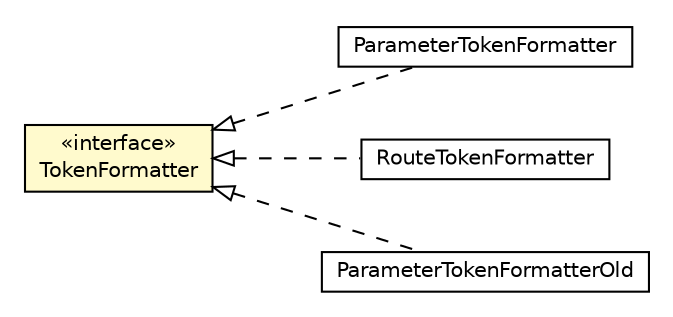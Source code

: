 #!/usr/local/bin/dot
#
# Class diagram 
# Generated by UMLGraph version R5_6-24-gf6e263 (http://www.umlgraph.org/)
#

digraph G {
	edge [fontname="Helvetica",fontsize=10,labelfontname="Helvetica",labelfontsize=10];
	node [fontname="Helvetica",fontsize=10,shape=plaintext];
	nodesep=0.25;
	ranksep=0.5;
	rankdir=LR;
	// com.gwtplatform.mvp.client.proxy.ParameterTokenFormatter
	c385741 [label=<<table title="com.gwtplatform.mvp.client.proxy.ParameterTokenFormatter" border="0" cellborder="1" cellspacing="0" cellpadding="2" port="p" href="./ParameterTokenFormatter.html">
		<tr><td><table border="0" cellspacing="0" cellpadding="1">
<tr><td align="center" balign="center"> ParameterTokenFormatter </td></tr>
		</table></td></tr>
		</table>>, URL="./ParameterTokenFormatter.html", fontname="Helvetica", fontcolor="black", fontsize=10.0];
	// com.gwtplatform.mvp.client.proxy.TokenFormatter
	c385760 [label=<<table title="com.gwtplatform.mvp.client.proxy.TokenFormatter" border="0" cellborder="1" cellspacing="0" cellpadding="2" port="p" bgcolor="lemonChiffon" href="./TokenFormatter.html">
		<tr><td><table border="0" cellspacing="0" cellpadding="1">
<tr><td align="center" balign="center"> &#171;interface&#187; </td></tr>
<tr><td align="center" balign="center"> TokenFormatter </td></tr>
		</table></td></tr>
		</table>>, URL="./TokenFormatter.html", fontname="Helvetica", fontcolor="black", fontsize=10.0];
	// com.gwtplatform.mvp.client.proxy.RouteTokenFormatter
	c385762 [label=<<table title="com.gwtplatform.mvp.client.proxy.RouteTokenFormatter" border="0" cellborder="1" cellspacing="0" cellpadding="2" port="p" href="./RouteTokenFormatter.html">
		<tr><td><table border="0" cellspacing="0" cellpadding="1">
<tr><td align="center" balign="center"> RouteTokenFormatter </td></tr>
		</table></td></tr>
		</table>>, URL="./RouteTokenFormatter.html", fontname="Helvetica", fontcolor="black", fontsize=10.0];
	// com.gwtplatform.mvp.client.proxy.ParameterTokenFormatterOld
	c385778 [label=<<table title="com.gwtplatform.mvp.client.proxy.ParameterTokenFormatterOld" border="0" cellborder="1" cellspacing="0" cellpadding="2" port="p" href="./ParameterTokenFormatterOld.html">
		<tr><td><table border="0" cellspacing="0" cellpadding="1">
<tr><td align="center" balign="center"> ParameterTokenFormatterOld </td></tr>
		</table></td></tr>
		</table>>, URL="./ParameterTokenFormatterOld.html", fontname="Helvetica", fontcolor="black", fontsize=10.0];
	//com.gwtplatform.mvp.client.proxy.ParameterTokenFormatter implements com.gwtplatform.mvp.client.proxy.TokenFormatter
	c385760:p -> c385741:p [dir=back,arrowtail=empty,style=dashed];
	//com.gwtplatform.mvp.client.proxy.RouteTokenFormatter implements com.gwtplatform.mvp.client.proxy.TokenFormatter
	c385760:p -> c385762:p [dir=back,arrowtail=empty,style=dashed];
	//com.gwtplatform.mvp.client.proxy.ParameterTokenFormatterOld implements com.gwtplatform.mvp.client.proxy.TokenFormatter
	c385760:p -> c385778:p [dir=back,arrowtail=empty,style=dashed];
}


